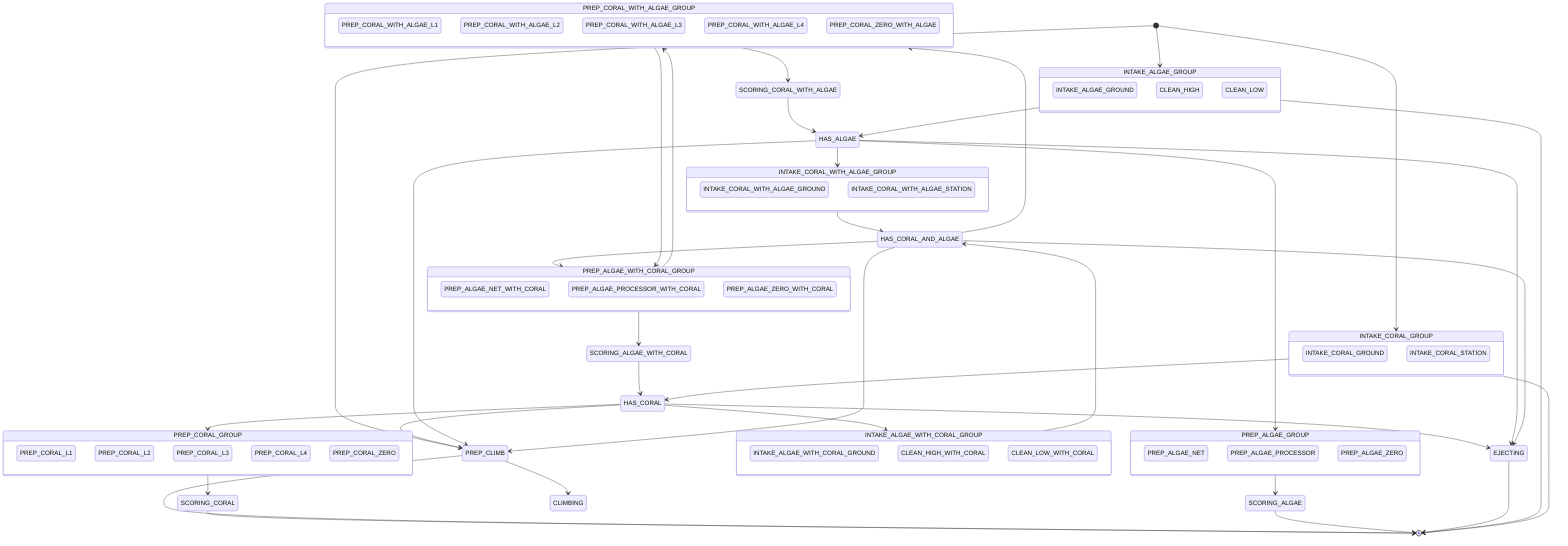 stateDiagram-v2
  %% direction LR

  state PREP_CORAL_GROUP {
      PREP_CORAL_L1
      PREP_CORAL_L2
      PREP_CORAL_L3
      PREP_CORAL_L4
      PREP_CORAL_ZERO
  }
  state PREP_CORAL_WITH_ALGAE_GROUP {
      PREP_CORAL_WITH_ALGAE_L1
      PREP_CORAL_WITH_ALGAE_L2
      PREP_CORAL_WITH_ALGAE_L3
      PREP_CORAL_WITH_ALGAE_L4
      PREP_CORAL_ZERO_WITH_ALGAE
  }
  state PREP_ALGAE_GROUP {
      PREP_ALGAE_NET
      PREP_ALGAE_PROCESSOR
      PREP_ALGAE_ZERO
  }
  state PREP_ALGAE_WITH_CORAL_GROUP {
      PREP_ALGAE_NET_WITH_CORAL
      PREP_ALGAE_PROCESSOR_WITH_CORAL
      PREP_ALGAE_ZERO_WITH_CORAL
  }

  state INTAKE_CORAL_GROUP {
      INTAKE_CORAL_GROUND
      INTAKE_CORAL_STATION
  }

  state INTAKE_ALGAE_GROUP {
      INTAKE_ALGAE_GROUND
      CLEAN_HIGH
      CLEAN_LOW
  }

  state INTAKE_CORAL_WITH_ALGAE_GROUP {
      INTAKE_CORAL_WITH_ALGAE_GROUND
      INTAKE_CORAL_WITH_ALGAE_STATION
  }
  
  state INTAKE_ALGAE_WITH_CORAL_GROUP {
      INTAKE_ALGAE_WITH_CORAL_GROUND
      CLEAN_HIGH_WITH_CORAL
      CLEAN_LOW_WITH_CORAL
  }
  EJECTING
  HAS_CORAL
  HAS_ALGAE
  HAS_CORAL_AND_ALGAE
  SCORING_CORAL
  SCORING_CORAL_WITH_ALGAE
  SCORING_ALGAE
  SCORING_ALGAE_WITH_CORAL
  PREP_CLIMB
  CLIMBING
 
  %% [*] - REPRESENTS NONE (starting and end)
  [*] --> INTAKE_CORAL_GROUP
  [*] --> INTAKE_ALGAE_GROUP
  [*] --> PREP_CLIMB
  %% INTAKING
  INTAKE_ALGAE_GROUP --> [*]
  INTAKE_CORAL_GROUP --> [*]
  INTAKE_CORAL_GROUP --> HAS_CORAL
  INTAKE_ALGAE_GROUP --> HAS_ALGAE
  INTAKE_CORAL_WITH_ALGAE_GROUP --> HAS_CORAL_AND_ALGAE
  INTAKE_ALGAE_WITH_CORAL_GROUP --> HAS_CORAL_AND_ALGAE
  %% HAS SCORING ELEMENT
  HAS_CORAL --> PREP_CORAL_GROUP
  HAS_CORAL --> INTAKE_ALGAE_WITH_CORAL_GROUP
  HAS_CORAL --> PREP_CLIMB
  HAS_CORAL --> EJECTING
  HAS_ALGAE --> INTAKE_CORAL_WITH_ALGAE_GROUP
  HAS_ALGAE --> PREP_ALGAE_GROUP
  HAS_ALGAE --> PREP_CLIMB
  HAS_ALGAE --> EJECTING
  HAS_CORAL_AND_ALGAE --> PREP_CORAL_WITH_ALGAE_GROUP
  HAS_CORAL_AND_ALGAE --> PREP_ALGAE_WITH_CORAL_GROUP
  HAS_CORAL_AND_ALGAE --> PREP_CLIMB
  HAS_CORAL_AND_ALGAE --> EJECTING

  %% PREPPING
  PREP_CORAL_GROUP --> SCORING_CORAL
  PREP_CORAL_WITH_ALGAE_GROUP --> SCORING_CORAL_WITH_ALGAE
  PREP_ALGAE_GROUP --> SCORING_ALGAE
  PREP_ALGAE_WITH_CORAL_GROUP --> SCORING_ALGAE_WITH_CORAL
  PREP_ALGAE_WITH_CORAL_GROUP --> PREP_CORAL_WITH_ALGAE_GROUP
  PREP_CORAL_WITH_ALGAE_GROUP --> PREP_ALGAE_WITH_CORAL_GROUP
  %% CLIMBING
  PREP_CLIMB --> CLIMBING
  PREP_CLIMB --> [*]
  %% SCORING
  SCORING_CORAL --> [*]
  SCORING_ALGAE --> [*]
  SCORING_CORAL_WITH_ALGAE --> HAS_ALGAE
  SCORING_ALGAE_WITH_CORAL --> HAS_CORAL
  EJECTING --> [*]